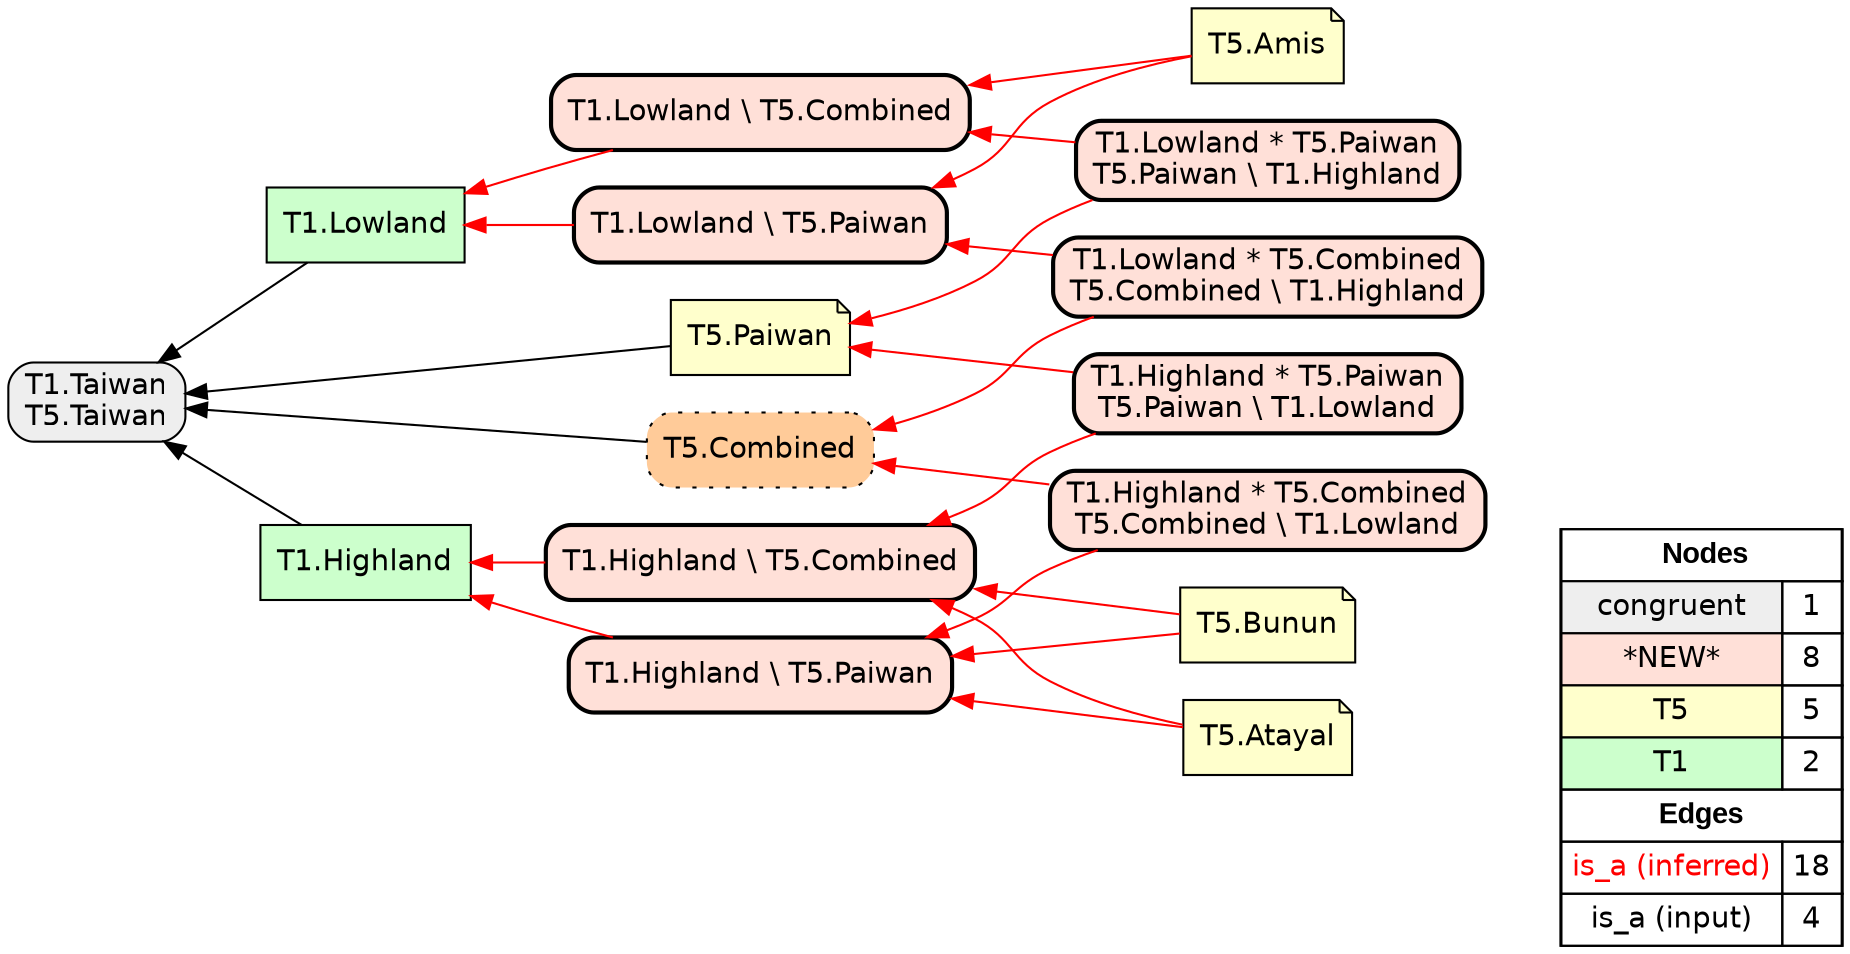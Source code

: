 digraph{
rankdir=RL
node[shape=box style="filled,rounded" fillcolor="#EEEEEE" fontname="helvetica"] 
"T1.Taiwan\nT5.Taiwan"
node[shape=box style="filled,rounded,bold" fillcolor="#FFE0D8" fontname="helvetica"] 
"T1.Lowland * T5.Paiwan\nT5.Paiwan \\ T1.Highland"
"T1.Highland \\ T5.Paiwan"
"T1.Lowland \\ T5.Combined"
"T1.Lowland * T5.Combined\nT5.Combined \\ T1.Highland"
"T1.Highland \\ T5.Combined"
"T1.Highland * T5.Paiwan\nT5.Paiwan \\ T1.Lowland"
"T1.Lowland \\ T5.Paiwan"
"T1.Highland * T5.Combined\nT5.Combined \\ T1.Lowland"
node[shape=note style=filled fillcolor="#FFFFCC" fontname="helvetica"] 
"T5.Atayal"
"T5.Amis"
"T5.Bunun"
"T5.Paiwan"
node[shape=box style="filled,rounded,dotted" fillcolor="#FFCB99" fontname="helvetica"] 
"T5.Combined"

node[shape=box style=filled fillcolor="#CCFFCC" fontname="helvetica"] 
"T1.Lowland"
"T1.Highland"
edge[arrowhead=normal style=dotted color="#000000" constraint=true penwidth=1]
edge[arrowhead=normal style=solid color="#FF0000" constraint=true penwidth=1]
"T1.Highland \\ T5.Paiwan" -> "T1.Highland"
"T1.Lowland \\ T5.Combined" -> "T1.Lowland"
"T1.Highland * T5.Combined\nT5.Combined \\ T1.Lowland" -> "T1.Highland \\ T5.Paiwan"
"T5.Amis" -> "T1.Lowland \\ T5.Combined"
"T1.Highland * T5.Paiwan\nT5.Paiwan \\ T1.Lowland" -> "T1.Highland \\ T5.Combined"
"T1.Lowland * T5.Combined\nT5.Combined \\ T1.Highland" -> "T1.Lowland \\ T5.Paiwan"
"T5.Bunun" -> "T1.Highland \\ T5.Paiwan"
"T1.Lowland * T5.Paiwan\nT5.Paiwan \\ T1.Highland" -> "T1.Lowland \\ T5.Combined"
"T5.Bunun" -> "T1.Highland \\ T5.Combined"
"T1.Highland * T5.Combined\nT5.Combined \\ T1.Lowland" -> "T5.Combined"
"T1.Lowland * T5.Combined\nT5.Combined \\ T1.Highland" -> "T5.Combined"
"T5.Atayal" -> "T1.Highland \\ T5.Combined"
"T1.Highland * T5.Paiwan\nT5.Paiwan \\ T1.Lowland" -> "T5.Paiwan"
"T1.Highland \\ T5.Combined" -> "T1.Highland"
"T1.Lowland * T5.Paiwan\nT5.Paiwan \\ T1.Highland" -> "T5.Paiwan"
"T1.Lowland \\ T5.Paiwan" -> "T1.Lowland"
"T5.Amis" -> "T1.Lowland \\ T5.Paiwan"
"T5.Atayal" -> "T1.Highland \\ T5.Paiwan"
edge[arrowhead=normal style=solid color="#000000" constraint=true penwidth=1]
"T5.Combined" -> "T1.Taiwan\nT5.Taiwan"
"T1.Highland" -> "T1.Taiwan\nT5.Taiwan"
"T5.Paiwan" -> "T1.Taiwan\nT5.Taiwan"
"T1.Lowland" -> "T1.Taiwan\nT5.Taiwan"
node[shape=box] 
{rank=source Legend [fillcolor= white margin=0 label=< 
 <TABLE BORDER="0" CELLBORDER="1" CELLSPACING="0" CELLPADDING="4"> 
<TR> <TD COLSPAN="2"><font face="Arial Black"> Nodes</font></TD> </TR> 
<TR> 
 <TD bgcolor="#EEEEEE" fontname="helvetica">congruent</TD> 
 <TD>1</TD> 
 </TR> 
<TR> 
 <TD bgcolor="#FFE0D8" fontname="helvetica">*NEW*</TD> 
 <TD>8</TD> 
 </TR> 
<TR> 
 <TD bgcolor="#FFFFCC" fontname="helvetica">T5</TD> 
 <TD>5</TD> 
 </TR> 
<TR> 
 <TD bgcolor="#CCFFCC" fontname="helvetica">T1</TD> 
 <TD>2</TD> 
 </TR> 
<TR> <TD COLSPAN="2"><font face = "Arial Black"> Edges </font></TD> </TR> 
<TR> 
 <TD><font color ="#FF0000">is_a (inferred)</font></TD><TD>18</TD>
</TR>
<TR> 
 <TD><font color ="#000000">is_a (input)</font></TD><TD>4</TD>
</TR>
</TABLE> 
 >] } 
}
